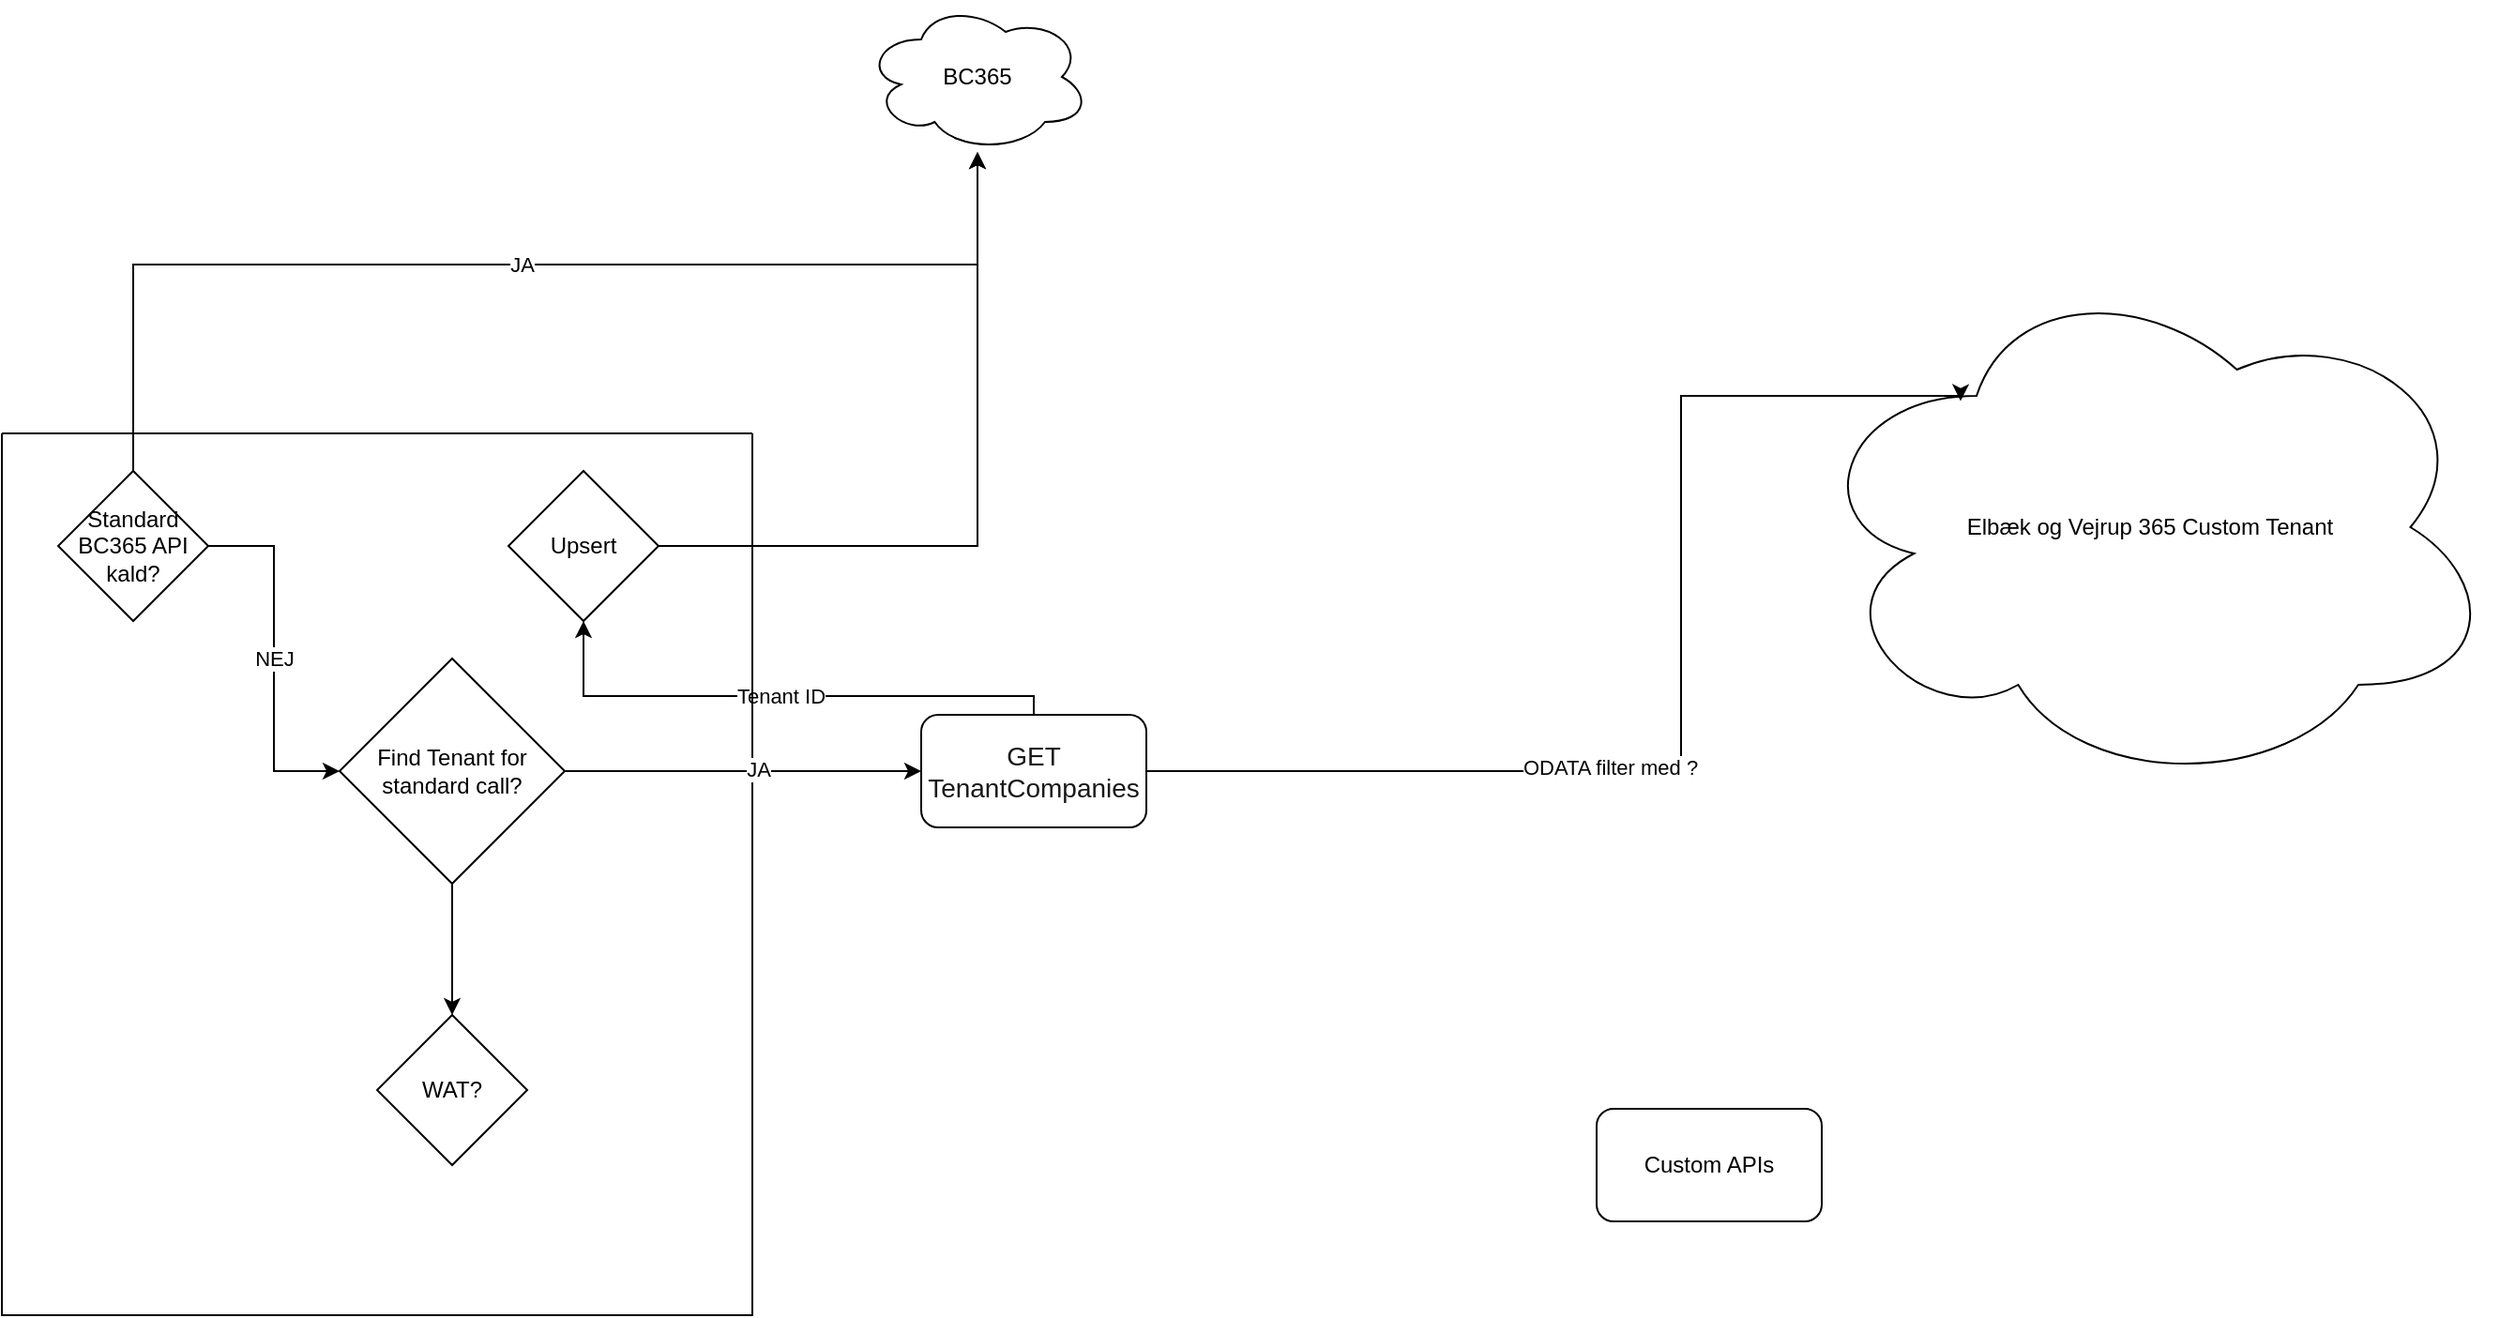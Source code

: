 <mxfile version="17.2.2" type="github">
  <diagram id="T5jom5PX4_7xZoVgfAtH" name="Page-1">
    <mxGraphModel dx="1550" dy="2004" grid="1" gridSize="10" guides="1" tooltips="1" connect="1" arrows="1" fold="1" page="1" pageScale="1" pageWidth="827" pageHeight="1169" math="0" shadow="0">
      <root>
        <mxCell id="0" />
        <mxCell id="1" parent="0" />
        <mxCell id="EyNJROjgp2bhfI_SQfCK-1" value="BC365" style="ellipse;shape=cloud;whiteSpace=wrap;html=1;" vertex="1" parent="1">
          <mxGeometry x="490" y="-10" width="120" height="80" as="geometry" />
        </mxCell>
        <mxCell id="EyNJROjgp2bhfI_SQfCK-2" value="Elbæk og Vejrup 365 Custom Tenant" style="ellipse;shape=cloud;whiteSpace=wrap;html=1;" vertex="1" parent="1">
          <mxGeometry x="990" y="130" width="370" height="280" as="geometry" />
        </mxCell>
        <mxCell id="EyNJROjgp2bhfI_SQfCK-23" style="edgeStyle=orthogonalEdgeStyle;rounded=0;orthogonalLoop=1;jettySize=auto;html=1;entryX=0.227;entryY=0.26;entryDx=0;entryDy=0;entryPerimeter=0;exitX=1;exitY=0.25;exitDx=0;exitDy=0;" edge="1" parent="1" source="EyNJROjgp2bhfI_SQfCK-4" target="EyNJROjgp2bhfI_SQfCK-2">
          <mxGeometry relative="1" as="geometry">
            <Array as="points">
              <mxPoint x="640" y="400" />
              <mxPoint x="925" y="400" />
              <mxPoint x="925" y="200" />
              <mxPoint x="1074" y="200" />
            </Array>
          </mxGeometry>
        </mxCell>
        <mxCell id="EyNJROjgp2bhfI_SQfCK-24" value="ODATA filter med ?" style="edgeLabel;html=1;align=center;verticalAlign=middle;resizable=0;points=[];" vertex="1" connectable="0" parent="EyNJROjgp2bhfI_SQfCK-23">
          <mxGeometry x="-0.198" y="2" relative="1" as="geometry">
            <mxPoint as="offset" />
          </mxGeometry>
        </mxCell>
        <mxCell id="EyNJROjgp2bhfI_SQfCK-37" value="Tenant ID" style="edgeStyle=orthogonalEdgeStyle;rounded=0;orthogonalLoop=1;jettySize=auto;html=1;entryX=0.5;entryY=1;entryDx=0;entryDy=0;" edge="1" parent="1" source="EyNJROjgp2bhfI_SQfCK-4" target="EyNJROjgp2bhfI_SQfCK-35">
          <mxGeometry relative="1" as="geometry">
            <Array as="points">
              <mxPoint x="580" y="360" />
              <mxPoint x="340" y="360" />
            </Array>
          </mxGeometry>
        </mxCell>
        <mxCell id="EyNJROjgp2bhfI_SQfCK-4" value="&lt;span style=&quot;color: rgba(0 , 0 , 0 , 0.9) ; font-family: &amp;#34;segoe ui vss (regular)&amp;#34; , &amp;#34;segoe ui&amp;#34; , , &amp;#34;blinkmacsystemfont&amp;#34; , &amp;#34;roboto&amp;#34; , &amp;#34;helvetica neue&amp;#34; , &amp;#34;helvetica&amp;#34; , &amp;#34;ubuntu&amp;#34; , &amp;#34;arial&amp;#34; , sans-serif , &amp;#34;apple color emoji&amp;#34; , &amp;#34;segoe ui emoji&amp;#34; , &amp;#34;segoe ui symbol&amp;#34; ; font-size: 14px ; background-color: rgb(255 , 255 , 255)&quot;&gt;GET&lt;br&gt;TenantCompanies&lt;/span&gt;" style="rounded=1;whiteSpace=wrap;html=1;" vertex="1" parent="1">
          <mxGeometry x="520" y="370" width="120" height="60" as="geometry" />
        </mxCell>
        <mxCell id="EyNJROjgp2bhfI_SQfCK-5" value="Custom APIs" style="rounded=1;whiteSpace=wrap;html=1;" vertex="1" parent="1">
          <mxGeometry x="880" y="580" width="120" height="60" as="geometry" />
        </mxCell>
        <mxCell id="EyNJROjgp2bhfI_SQfCK-29" value="" style="swimlane;startSize=0;" vertex="1" parent="1">
          <mxGeometry x="30" y="220" width="400" height="470" as="geometry" />
        </mxCell>
        <mxCell id="EyNJROjgp2bhfI_SQfCK-7" value="Standard BC365 API kald?" style="rhombus;whiteSpace=wrap;html=1;" vertex="1" parent="EyNJROjgp2bhfI_SQfCK-29">
          <mxGeometry x="30" y="20" width="80" height="80" as="geometry" />
        </mxCell>
        <mxCell id="EyNJROjgp2bhfI_SQfCK-39" style="edgeStyle=orthogonalEdgeStyle;rounded=0;orthogonalLoop=1;jettySize=auto;html=1;" edge="1" parent="EyNJROjgp2bhfI_SQfCK-29" source="EyNJROjgp2bhfI_SQfCK-12" target="EyNJROjgp2bhfI_SQfCK-38">
          <mxGeometry relative="1" as="geometry" />
        </mxCell>
        <mxCell id="EyNJROjgp2bhfI_SQfCK-12" value="Find Tenant for standard call?" style="rhombus;whiteSpace=wrap;html=1;" vertex="1" parent="EyNJROjgp2bhfI_SQfCK-29">
          <mxGeometry x="180" y="120" width="120" height="120" as="geometry" />
        </mxCell>
        <mxCell id="EyNJROjgp2bhfI_SQfCK-13" value="NEJ" style="edgeStyle=orthogonalEdgeStyle;rounded=0;orthogonalLoop=1;jettySize=auto;html=1;entryX=0;entryY=0.5;entryDx=0;entryDy=0;exitX=1;exitY=0.5;exitDx=0;exitDy=0;" edge="1" parent="EyNJROjgp2bhfI_SQfCK-29" source="EyNJROjgp2bhfI_SQfCK-7" target="EyNJROjgp2bhfI_SQfCK-12">
          <mxGeometry relative="1" as="geometry">
            <mxPoint as="offset" />
          </mxGeometry>
        </mxCell>
        <mxCell id="EyNJROjgp2bhfI_SQfCK-35" value="Upsert" style="rhombus;whiteSpace=wrap;html=1;" vertex="1" parent="EyNJROjgp2bhfI_SQfCK-29">
          <mxGeometry x="270" y="20" width="80" height="80" as="geometry" />
        </mxCell>
        <mxCell id="EyNJROjgp2bhfI_SQfCK-38" value="WAT?" style="rhombus;whiteSpace=wrap;html=1;" vertex="1" parent="EyNJROjgp2bhfI_SQfCK-29">
          <mxGeometry x="200" y="310" width="80" height="80" as="geometry" />
        </mxCell>
        <mxCell id="EyNJROjgp2bhfI_SQfCK-31" style="edgeStyle=orthogonalEdgeStyle;rounded=0;orthogonalLoop=1;jettySize=auto;html=1;" edge="1" parent="1" source="EyNJROjgp2bhfI_SQfCK-7" target="EyNJROjgp2bhfI_SQfCK-1">
          <mxGeometry relative="1" as="geometry">
            <Array as="points">
              <mxPoint x="100" y="130" />
              <mxPoint x="550" y="130" />
            </Array>
          </mxGeometry>
        </mxCell>
        <mxCell id="EyNJROjgp2bhfI_SQfCK-32" value="JA" style="edgeLabel;html=1;align=center;verticalAlign=middle;resizable=0;points=[];" vertex="1" connectable="0" parent="EyNJROjgp2bhfI_SQfCK-31">
          <mxGeometry x="0.022" relative="1" as="geometry">
            <mxPoint as="offset" />
          </mxGeometry>
        </mxCell>
        <mxCell id="EyNJROjgp2bhfI_SQfCK-33" style="edgeStyle=orthogonalEdgeStyle;rounded=0;orthogonalLoop=1;jettySize=auto;html=1;entryX=0;entryY=0.5;entryDx=0;entryDy=0;" edge="1" parent="1" source="EyNJROjgp2bhfI_SQfCK-12" target="EyNJROjgp2bhfI_SQfCK-4">
          <mxGeometry relative="1" as="geometry" />
        </mxCell>
        <mxCell id="EyNJROjgp2bhfI_SQfCK-34" value="JA" style="edgeLabel;html=1;align=center;verticalAlign=middle;resizable=0;points=[];" vertex="1" connectable="0" parent="EyNJROjgp2bhfI_SQfCK-33">
          <mxGeometry x="0.08" y="1" relative="1" as="geometry">
            <mxPoint as="offset" />
          </mxGeometry>
        </mxCell>
        <mxCell id="EyNJROjgp2bhfI_SQfCK-36" style="edgeStyle=orthogonalEdgeStyle;rounded=0;orthogonalLoop=1;jettySize=auto;html=1;" edge="1" parent="1" source="EyNJROjgp2bhfI_SQfCK-35" target="EyNJROjgp2bhfI_SQfCK-1">
          <mxGeometry relative="1" as="geometry" />
        </mxCell>
      </root>
    </mxGraphModel>
  </diagram>
</mxfile>
